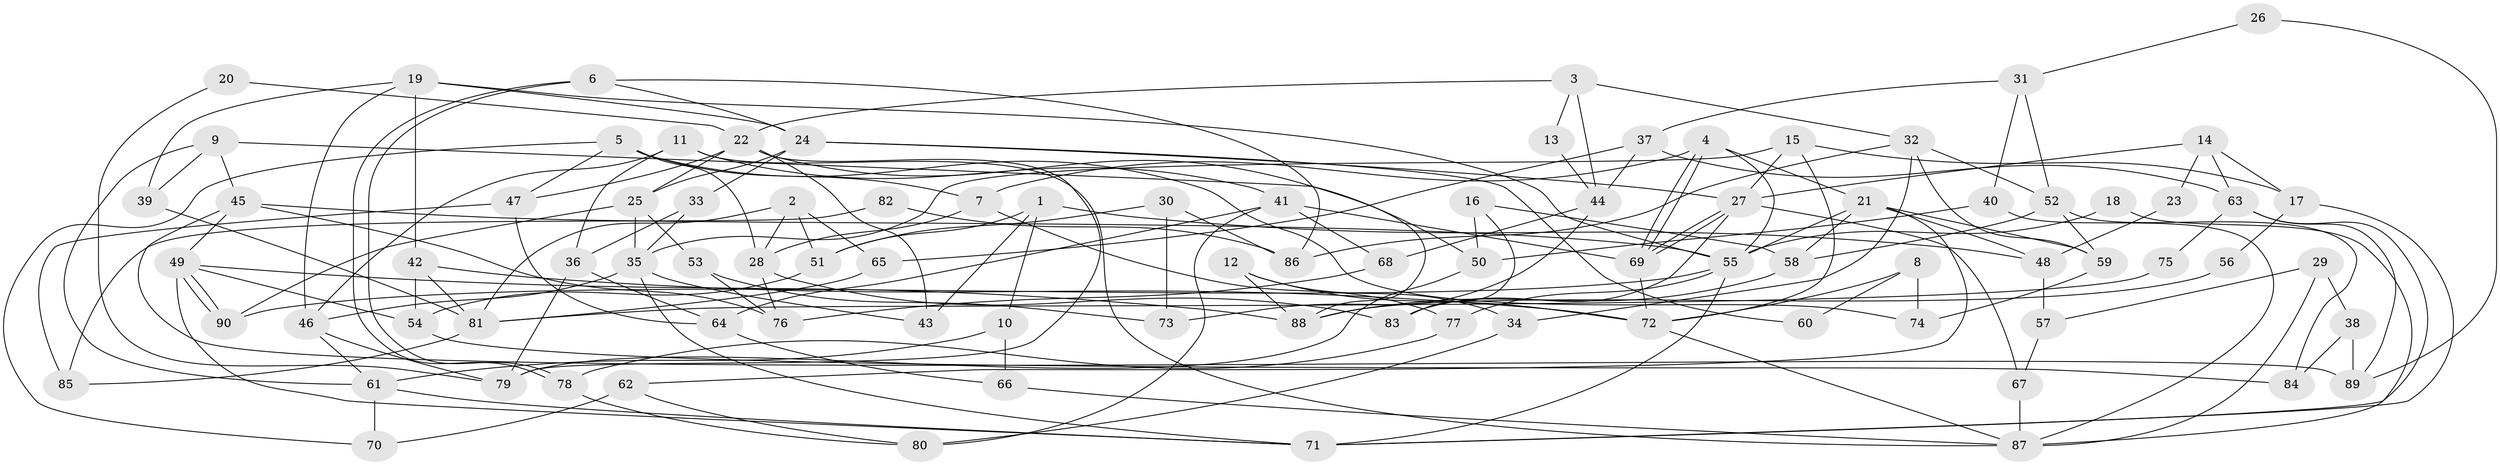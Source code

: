 // Generated by graph-tools (version 1.1) at 2025/02/03/09/25 03:02:05]
// undirected, 90 vertices, 180 edges
graph export_dot {
graph [start="1"]
  node [color=gray90,style=filled];
  1;
  2;
  3;
  4;
  5;
  6;
  7;
  8;
  9;
  10;
  11;
  12;
  13;
  14;
  15;
  16;
  17;
  18;
  19;
  20;
  21;
  22;
  23;
  24;
  25;
  26;
  27;
  28;
  29;
  30;
  31;
  32;
  33;
  34;
  35;
  36;
  37;
  38;
  39;
  40;
  41;
  42;
  43;
  44;
  45;
  46;
  47;
  48;
  49;
  50;
  51;
  52;
  53;
  54;
  55;
  56;
  57;
  58;
  59;
  60;
  61;
  62;
  63;
  64;
  65;
  66;
  67;
  68;
  69;
  70;
  71;
  72;
  73;
  74;
  75;
  76;
  77;
  78;
  79;
  80;
  81;
  82;
  83;
  84;
  85;
  86;
  87;
  88;
  89;
  90;
  1 -- 51;
  1 -- 10;
  1 -- 43;
  1 -- 48;
  2 -- 65;
  2 -- 28;
  2 -- 51;
  2 -- 81;
  3 -- 22;
  3 -- 44;
  3 -- 13;
  3 -- 32;
  4 -- 7;
  4 -- 69;
  4 -- 69;
  4 -- 21;
  4 -- 55;
  5 -- 28;
  5 -- 47;
  5 -- 7;
  5 -- 70;
  5 -- 74;
  6 -- 24;
  6 -- 78;
  6 -- 78;
  6 -- 86;
  7 -- 28;
  7 -- 77;
  8 -- 72;
  8 -- 74;
  8 -- 60;
  9 -- 45;
  9 -- 61;
  9 -- 39;
  9 -- 50;
  10 -- 61;
  10 -- 66;
  11 -- 36;
  11 -- 41;
  11 -- 46;
  11 -- 87;
  12 -- 72;
  12 -- 34;
  12 -- 88;
  13 -- 44;
  14 -- 27;
  14 -- 17;
  14 -- 23;
  14 -- 63;
  15 -- 27;
  15 -- 35;
  15 -- 17;
  15 -- 72;
  16 -- 58;
  16 -- 50;
  16 -- 83;
  17 -- 71;
  17 -- 56;
  18 -- 87;
  18 -- 55;
  19 -- 39;
  19 -- 55;
  19 -- 24;
  19 -- 42;
  19 -- 46;
  20 -- 79;
  20 -- 22;
  21 -- 55;
  21 -- 48;
  21 -- 58;
  21 -- 59;
  21 -- 62;
  22 -- 88;
  22 -- 25;
  22 -- 43;
  22 -- 47;
  22 -- 79;
  23 -- 48;
  24 -- 25;
  24 -- 27;
  24 -- 33;
  24 -- 60;
  25 -- 35;
  25 -- 90;
  25 -- 53;
  26 -- 31;
  26 -- 89;
  27 -- 69;
  27 -- 69;
  27 -- 67;
  27 -- 83;
  28 -- 76;
  28 -- 83;
  29 -- 57;
  29 -- 87;
  29 -- 38;
  30 -- 86;
  30 -- 51;
  30 -- 73;
  31 -- 40;
  31 -- 52;
  31 -- 37;
  32 -- 52;
  32 -- 34;
  32 -- 59;
  32 -- 86;
  33 -- 35;
  33 -- 36;
  34 -- 80;
  35 -- 46;
  35 -- 43;
  35 -- 71;
  36 -- 79;
  36 -- 64;
  37 -- 63;
  37 -- 44;
  37 -- 65;
  38 -- 89;
  38 -- 84;
  39 -- 81;
  40 -- 87;
  40 -- 50;
  41 -- 80;
  41 -- 69;
  41 -- 64;
  41 -- 68;
  42 -- 72;
  42 -- 54;
  42 -- 81;
  44 -- 73;
  44 -- 68;
  45 -- 49;
  45 -- 55;
  45 -- 76;
  45 -- 89;
  46 -- 61;
  46 -- 79;
  47 -- 64;
  47 -- 85;
  48 -- 57;
  49 -- 54;
  49 -- 90;
  49 -- 90;
  49 -- 71;
  49 -- 88;
  50 -- 79;
  51 -- 54;
  52 -- 59;
  52 -- 58;
  52 -- 84;
  53 -- 76;
  53 -- 73;
  54 -- 84;
  55 -- 71;
  55 -- 77;
  55 -- 90;
  56 -- 88;
  57 -- 67;
  58 -- 88;
  59 -- 74;
  61 -- 71;
  61 -- 70;
  62 -- 70;
  62 -- 80;
  63 -- 71;
  63 -- 75;
  63 -- 89;
  64 -- 66;
  65 -- 81;
  66 -- 87;
  67 -- 87;
  68 -- 76;
  69 -- 72;
  72 -- 87;
  75 -- 81;
  77 -- 78;
  78 -- 80;
  81 -- 85;
  82 -- 86;
  82 -- 85;
}
